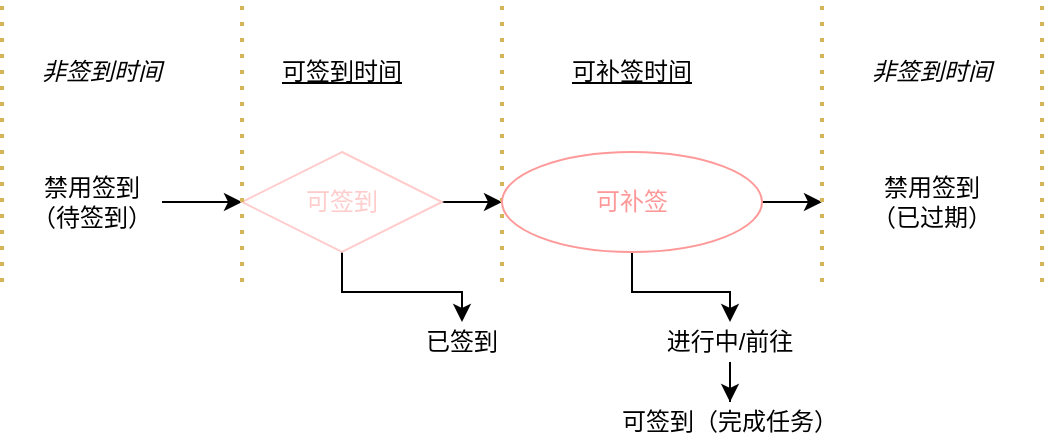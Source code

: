 <mxfile version="13.6.10" type="github">
  <diagram id="mIFvVYDnfBrDQecPSF4p" name="Page-1">
    <mxGraphModel dx="813" dy="403" grid="1" gridSize="10" guides="1" tooltips="1" connect="1" arrows="1" fold="1" page="1" pageScale="1" pageWidth="827" pageHeight="1169" math="0" shadow="0">
      <root>
        <mxCell id="0" />
        <mxCell id="1" parent="0" />
        <mxCell id="oji6ob3JdbTB-03IZG3q-5" style="edgeStyle=orthogonalEdgeStyle;rounded=0;orthogonalLoop=1;jettySize=auto;html=1;" edge="1" parent="1" source="oji6ob3JdbTB-03IZG3q-1">
          <mxGeometry relative="1" as="geometry">
            <mxPoint x="210" y="390" as="targetPoint" />
          </mxGeometry>
        </mxCell>
        <mxCell id="oji6ob3JdbTB-03IZG3q-1" value="禁用签到&lt;br&gt;（待签到）" style="text;html=1;strokeColor=none;fillColor=none;align=center;verticalAlign=middle;whiteSpace=wrap;rounded=0;" vertex="1" parent="1">
          <mxGeometry x="100" y="380" width="70" height="20" as="geometry" />
        </mxCell>
        <mxCell id="oji6ob3JdbTB-03IZG3q-14" style="edgeStyle=orthogonalEdgeStyle;rounded=0;orthogonalLoop=1;jettySize=auto;html=1;" edge="1" parent="1" source="oji6ob3JdbTB-03IZG3q-11" target="oji6ob3JdbTB-03IZG3q-15">
          <mxGeometry relative="1" as="geometry">
            <mxPoint x="310" y="440" as="targetPoint" />
          </mxGeometry>
        </mxCell>
        <mxCell id="oji6ob3JdbTB-03IZG3q-23" style="edgeStyle=orthogonalEdgeStyle;rounded=0;orthogonalLoop=1;jettySize=auto;html=1;" edge="1" parent="1" source="oji6ob3JdbTB-03IZG3q-11">
          <mxGeometry relative="1" as="geometry">
            <mxPoint x="340" y="390" as="targetPoint" />
          </mxGeometry>
        </mxCell>
        <mxCell id="oji6ob3JdbTB-03IZG3q-11" value="可签到" style="rhombus;whiteSpace=wrap;html=1;strokeColor=#FFCCCC;fontColor=#FFCCCC;" vertex="1" parent="1">
          <mxGeometry x="210" y="365" width="100" height="50" as="geometry" />
        </mxCell>
        <mxCell id="oji6ob3JdbTB-03IZG3q-15" value="已签到" style="text;html=1;strokeColor=none;fillColor=none;align=center;verticalAlign=middle;whiteSpace=wrap;rounded=0;" vertex="1" parent="1">
          <mxGeometry x="300" y="450" width="40" height="20" as="geometry" />
        </mxCell>
        <mxCell id="oji6ob3JdbTB-03IZG3q-17" value="" style="endArrow=none;dashed=1;html=1;dashPattern=1 3;strokeWidth=2;fillColor=#fff2cc;strokeColor=#d6b656;" edge="1" parent="1">
          <mxGeometry width="50" height="50" relative="1" as="geometry">
            <mxPoint x="90" y="430" as="sourcePoint" />
            <mxPoint x="90" y="290" as="targetPoint" />
          </mxGeometry>
        </mxCell>
        <mxCell id="oji6ob3JdbTB-03IZG3q-18" value="" style="endArrow=none;dashed=1;html=1;dashPattern=1 3;strokeWidth=2;fillColor=#fff2cc;strokeColor=#d6b656;" edge="1" parent="1">
          <mxGeometry width="50" height="50" relative="1" as="geometry">
            <mxPoint x="210" y="430" as="sourcePoint" />
            <mxPoint x="210" y="290" as="targetPoint" />
          </mxGeometry>
        </mxCell>
        <mxCell id="oji6ob3JdbTB-03IZG3q-19" value="" style="endArrow=none;dashed=1;html=1;dashPattern=1 3;strokeWidth=2;fillColor=#fff2cc;strokeColor=#d6b656;" edge="1" parent="1">
          <mxGeometry width="50" height="50" relative="1" as="geometry">
            <mxPoint x="340" y="430" as="sourcePoint" />
            <mxPoint x="340" y="290" as="targetPoint" />
          </mxGeometry>
        </mxCell>
        <mxCell id="oji6ob3JdbTB-03IZG3q-21" value="非签到时间" style="text;html=1;strokeColor=none;fillColor=none;align=center;verticalAlign=middle;whiteSpace=wrap;rounded=0;fontStyle=2" vertex="1" parent="1">
          <mxGeometry x="100" y="320" width="80" height="10" as="geometry" />
        </mxCell>
        <mxCell id="oji6ob3JdbTB-03IZG3q-22" value="&lt;span style=&quot;font-style: normal&quot;&gt;&lt;u&gt;可签到时间&lt;/u&gt;&lt;/span&gt;" style="text;html=1;strokeColor=none;fillColor=none;align=center;verticalAlign=middle;whiteSpace=wrap;rounded=0;fontStyle=2" vertex="1" parent="1">
          <mxGeometry x="220" y="320" width="80" height="10" as="geometry" />
        </mxCell>
        <mxCell id="oji6ob3JdbTB-03IZG3q-28" style="edgeStyle=orthogonalEdgeStyle;rounded=0;orthogonalLoop=1;jettySize=auto;html=1;fontColor=#FF9999;" edge="1" parent="1" source="oji6ob3JdbTB-03IZG3q-26" target="oji6ob3JdbTB-03IZG3q-29">
          <mxGeometry relative="1" as="geometry">
            <mxPoint x="450" y="450" as="targetPoint" />
          </mxGeometry>
        </mxCell>
        <mxCell id="oji6ob3JdbTB-03IZG3q-39" style="edgeStyle=orthogonalEdgeStyle;rounded=0;orthogonalLoop=1;jettySize=auto;html=1;fontColor=#FF9999;" edge="1" parent="1" source="oji6ob3JdbTB-03IZG3q-26">
          <mxGeometry relative="1" as="geometry">
            <mxPoint x="500" y="390" as="targetPoint" />
          </mxGeometry>
        </mxCell>
        <mxCell id="oji6ob3JdbTB-03IZG3q-26" value="可补签" style="ellipse;whiteSpace=wrap;html=1;fontColor=#FF9999;strokeColor=#FF9999;" vertex="1" parent="1">
          <mxGeometry x="340" y="365" width="130" height="50" as="geometry" />
        </mxCell>
        <mxCell id="oji6ob3JdbTB-03IZG3q-30" style="edgeStyle=orthogonalEdgeStyle;rounded=0;orthogonalLoop=1;jettySize=auto;html=1;fontColor=#FF9999;" edge="1" parent="1" source="oji6ob3JdbTB-03IZG3q-29" target="oji6ob3JdbTB-03IZG3q-34">
          <mxGeometry relative="1" as="geometry">
            <mxPoint x="454" y="500" as="targetPoint" />
          </mxGeometry>
        </mxCell>
        <mxCell id="oji6ob3JdbTB-03IZG3q-29" value="进行中/前往" style="text;html=1;strokeColor=none;fillColor=none;align=center;verticalAlign=middle;whiteSpace=wrap;rounded=0;" vertex="1" parent="1">
          <mxGeometry x="414" y="450" width="80" height="20" as="geometry" />
        </mxCell>
        <mxCell id="oji6ob3JdbTB-03IZG3q-34" value="可签到（完成任务）" style="text;html=1;strokeColor=none;fillColor=none;align=center;verticalAlign=middle;whiteSpace=wrap;rounded=0;" vertex="1" parent="1">
          <mxGeometry x="354" y="490" width="200" height="20" as="geometry" />
        </mxCell>
        <mxCell id="oji6ob3JdbTB-03IZG3q-37" value="" style="endArrow=none;dashed=1;html=1;dashPattern=1 3;strokeWidth=2;fillColor=#fff2cc;strokeColor=#d6b656;" edge="1" parent="1">
          <mxGeometry width="50" height="50" relative="1" as="geometry">
            <mxPoint x="500" y="430" as="sourcePoint" />
            <mxPoint x="500" y="290" as="targetPoint" />
          </mxGeometry>
        </mxCell>
        <mxCell id="oji6ob3JdbTB-03IZG3q-38" value="&lt;span style=&quot;font-style: normal&quot;&gt;&lt;u&gt;可补签时间&lt;/u&gt;&lt;/span&gt;" style="text;html=1;strokeColor=none;fillColor=none;align=center;verticalAlign=middle;whiteSpace=wrap;rounded=0;fontStyle=2" vertex="1" parent="1">
          <mxGeometry x="365" y="320" width="80" height="10" as="geometry" />
        </mxCell>
        <mxCell id="oji6ob3JdbTB-03IZG3q-40" value="禁用签到&lt;br&gt;（已过期）" style="text;html=1;strokeColor=none;fillColor=none;align=center;verticalAlign=middle;whiteSpace=wrap;rounded=0;" vertex="1" parent="1">
          <mxGeometry x="520" y="380" width="70" height="20" as="geometry" />
        </mxCell>
        <mxCell id="oji6ob3JdbTB-03IZG3q-41" value="" style="endArrow=none;dashed=1;html=1;dashPattern=1 3;strokeWidth=2;fillColor=#fff2cc;strokeColor=#d6b656;" edge="1" parent="1">
          <mxGeometry width="50" height="50" relative="1" as="geometry">
            <mxPoint x="610" y="430" as="sourcePoint" />
            <mxPoint x="610" y="290" as="targetPoint" />
          </mxGeometry>
        </mxCell>
        <mxCell id="oji6ob3JdbTB-03IZG3q-42" value="非签到时间" style="text;html=1;strokeColor=none;fillColor=none;align=center;verticalAlign=middle;whiteSpace=wrap;rounded=0;fontStyle=2" vertex="1" parent="1">
          <mxGeometry x="515" y="320" width="80" height="10" as="geometry" />
        </mxCell>
      </root>
    </mxGraphModel>
  </diagram>
</mxfile>
